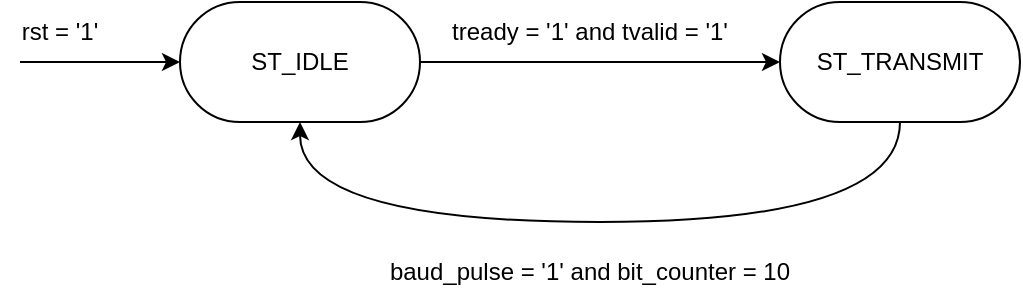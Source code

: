 <mxfile version="21.6.8" type="device">
  <diagram name="Page-1" id="o5sPOQQbm6vwK7aR-GSn">
    <mxGraphModel dx="819" dy="550" grid="1" gridSize="10" guides="1" tooltips="1" connect="1" arrows="1" fold="1" page="1" pageScale="1" pageWidth="850" pageHeight="1100" math="0" shadow="0">
      <root>
        <mxCell id="0" />
        <mxCell id="1" parent="0" />
        <mxCell id="r7olYJs39FTVueWb0fF2-7" style="edgeStyle=orthogonalEdgeStyle;rounded=0;orthogonalLoop=1;jettySize=auto;html=1;exitX=0.5;exitY=1;exitDx=0;exitDy=0;entryX=0.5;entryY=1;entryDx=0;entryDy=0;curved=1;" edge="1" parent="1" source="r7olYJs39FTVueWb0fF2-3" target="r7olYJs39FTVueWb0fF2-4">
          <mxGeometry relative="1" as="geometry">
            <Array as="points">
              <mxPoint x="540" y="330" />
              <mxPoint x="240" y="330" />
            </Array>
          </mxGeometry>
        </mxCell>
        <mxCell id="r7olYJs39FTVueWb0fF2-3" value="ST_TRANSMIT" style="rounded=1;whiteSpace=wrap;html=1;arcSize=50;" vertex="1" parent="1">
          <mxGeometry x="480" y="220" width="120" height="60" as="geometry" />
        </mxCell>
        <mxCell id="r7olYJs39FTVueWb0fF2-5" style="edgeStyle=orthogonalEdgeStyle;rounded=0;orthogonalLoop=1;jettySize=auto;html=1;exitX=1;exitY=0.5;exitDx=0;exitDy=0;entryX=0;entryY=0.5;entryDx=0;entryDy=0;" edge="1" parent="1" source="r7olYJs39FTVueWb0fF2-4" target="r7olYJs39FTVueWb0fF2-3">
          <mxGeometry relative="1" as="geometry" />
        </mxCell>
        <mxCell id="r7olYJs39FTVueWb0fF2-9" style="edgeStyle=orthogonalEdgeStyle;rounded=0;orthogonalLoop=1;jettySize=auto;html=1;exitX=0;exitY=0.5;exitDx=0;exitDy=0;startArrow=classic;startFill=1;endArrow=none;endFill=0;" edge="1" parent="1" source="r7olYJs39FTVueWb0fF2-4">
          <mxGeometry relative="1" as="geometry">
            <mxPoint x="100" y="250" as="targetPoint" />
          </mxGeometry>
        </mxCell>
        <mxCell id="r7olYJs39FTVueWb0fF2-4" value="ST_IDLE" style="rounded=1;whiteSpace=wrap;html=1;arcSize=50;" vertex="1" parent="1">
          <mxGeometry x="180" y="220" width="120" height="60" as="geometry" />
        </mxCell>
        <mxCell id="r7olYJs39FTVueWb0fF2-6" value="tready = &#39;1&#39; and tvalid = &#39;1&#39;" style="text;html=1;strokeColor=none;fillColor=none;align=center;verticalAlign=middle;whiteSpace=wrap;rounded=0;" vertex="1" parent="1">
          <mxGeometry x="300" y="220" width="170" height="30" as="geometry" />
        </mxCell>
        <mxCell id="r7olYJs39FTVueWb0fF2-8" value="baud_pulse = &#39;1&#39; and bit_counter = 10" style="text;html=1;strokeColor=none;fillColor=none;align=center;verticalAlign=middle;whiteSpace=wrap;rounded=0;" vertex="1" parent="1">
          <mxGeometry x="260" y="340" width="250" height="30" as="geometry" />
        </mxCell>
        <mxCell id="r7olYJs39FTVueWb0fF2-10" value="rst = &#39;1&#39;" style="text;html=1;strokeColor=none;fillColor=none;align=center;verticalAlign=middle;whiteSpace=wrap;rounded=0;" vertex="1" parent="1">
          <mxGeometry x="90" y="220" width="60" height="30" as="geometry" />
        </mxCell>
      </root>
    </mxGraphModel>
  </diagram>
</mxfile>
